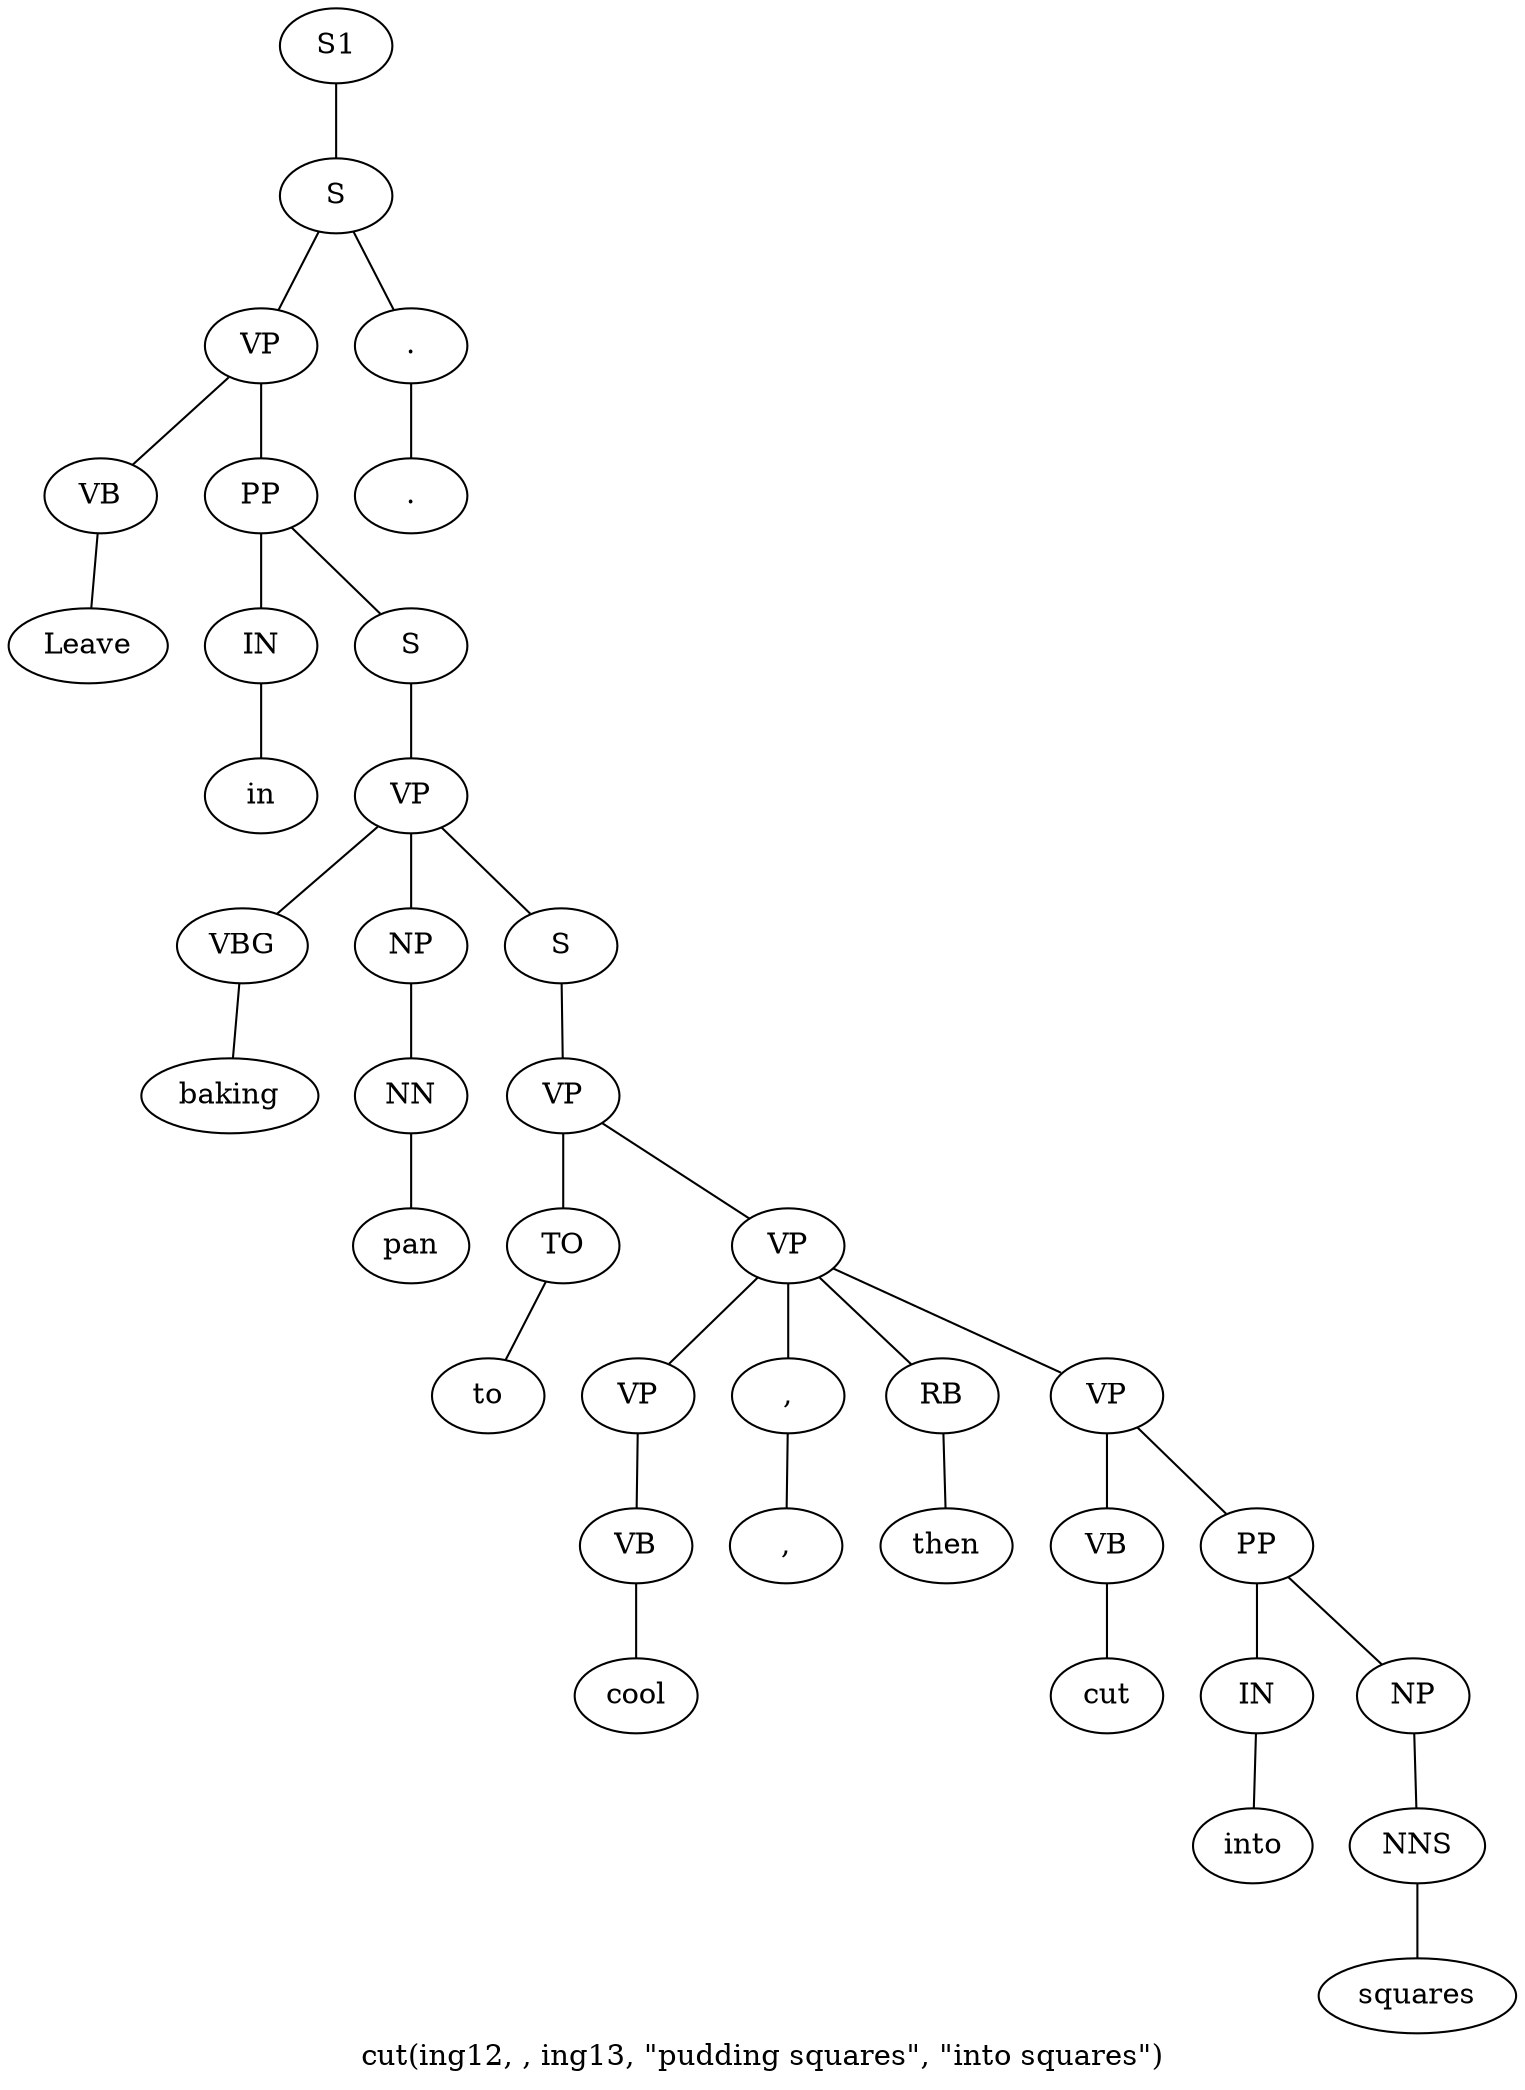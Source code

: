 graph SyntaxGraph {
	label = "cut(ing12, , ing13, \"pudding squares\", \"into squares\")";
	Node0 [label="S1"];
	Node1 [label="S"];
	Node2 [label="VP"];
	Node3 [label="VB"];
	Node4 [label="Leave"];
	Node5 [label="PP"];
	Node6 [label="IN"];
	Node7 [label="in"];
	Node8 [label="S"];
	Node9 [label="VP"];
	Node10 [label="VBG"];
	Node11 [label="baking"];
	Node12 [label="NP"];
	Node13 [label="NN"];
	Node14 [label="pan"];
	Node15 [label="S"];
	Node16 [label="VP"];
	Node17 [label="TO"];
	Node18 [label="to"];
	Node19 [label="VP"];
	Node20 [label="VP"];
	Node21 [label="VB"];
	Node22 [label="cool"];
	Node23 [label=","];
	Node24 [label=","];
	Node25 [label="RB"];
	Node26 [label="then"];
	Node27 [label="VP"];
	Node28 [label="VB"];
	Node29 [label="cut"];
	Node30 [label="PP"];
	Node31 [label="IN"];
	Node32 [label="into"];
	Node33 [label="NP"];
	Node34 [label="NNS"];
	Node35 [label="squares"];
	Node36 [label="."];
	Node37 [label="."];

	Node0 -- Node1;
	Node1 -- Node2;
	Node1 -- Node36;
	Node2 -- Node3;
	Node2 -- Node5;
	Node3 -- Node4;
	Node5 -- Node6;
	Node5 -- Node8;
	Node6 -- Node7;
	Node8 -- Node9;
	Node9 -- Node10;
	Node9 -- Node12;
	Node9 -- Node15;
	Node10 -- Node11;
	Node12 -- Node13;
	Node13 -- Node14;
	Node15 -- Node16;
	Node16 -- Node17;
	Node16 -- Node19;
	Node17 -- Node18;
	Node19 -- Node20;
	Node19 -- Node23;
	Node19 -- Node25;
	Node19 -- Node27;
	Node20 -- Node21;
	Node21 -- Node22;
	Node23 -- Node24;
	Node25 -- Node26;
	Node27 -- Node28;
	Node27 -- Node30;
	Node28 -- Node29;
	Node30 -- Node31;
	Node30 -- Node33;
	Node31 -- Node32;
	Node33 -- Node34;
	Node34 -- Node35;
	Node36 -- Node37;
}